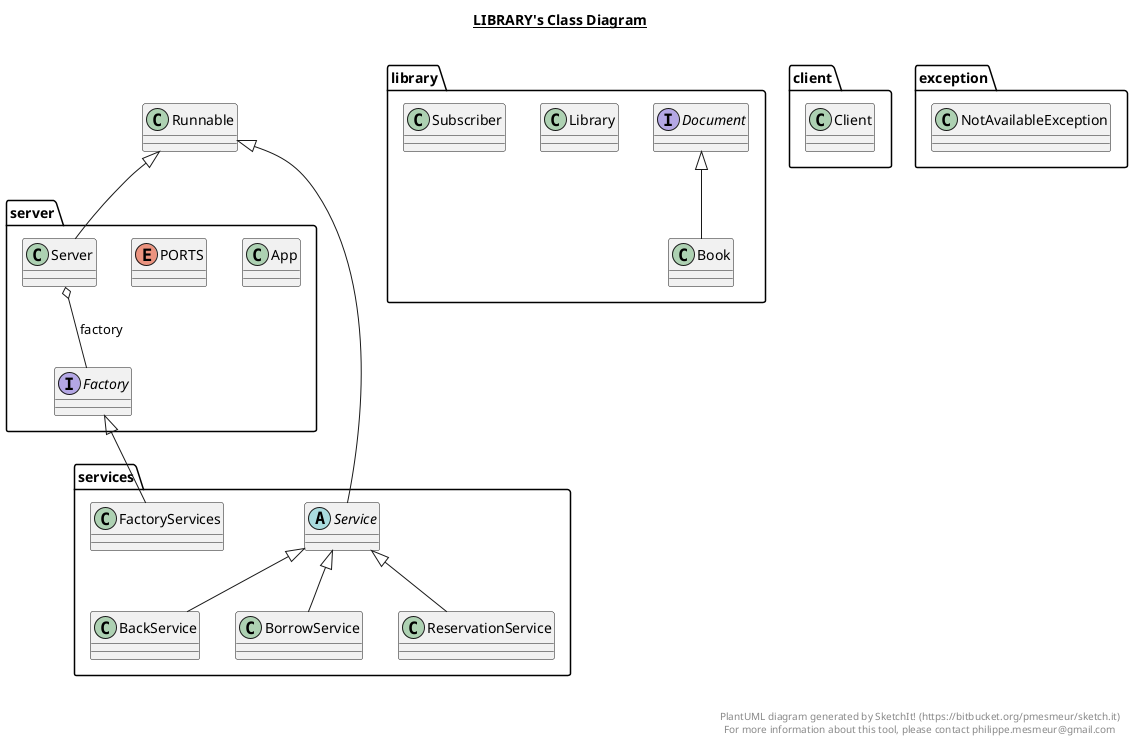 @startuml

title __LIBRARY's Class Diagram__\n

  package server {
    class App {
    }
  }
  

  package services {
    class BackService {
    }
  }
  

  package library {
    class Book {
    }
  }
  

  package services {
    class BorrowService {
    }
  }
  

  package client {
    class Client {
    }
  }
  

  package library {
    interface Document {
    }
  }
  

  package server {
    interface Factory {
    }
  }
  

  package services {
    class FactoryServices {
    }
  }
  

  package library {
    class Library {
    }
  }
  

  package exception {
    class NotAvailableException {
    }
  }
  

  package server {
    enum PORTS {
    }
  }
  

  package services {
    class ReservationService {
    }
  }
  

  package server {
    class Server {
    }
  }
  

  package services {
    abstract class Service {
    }
  }
  

  package library {
    class Subscriber {
    }
  }
  

  BackService -up-|> Service
  Book -up-|> Document
  BorrowService -up-|> Service
  FactoryServices -up-|> Factory
  ReservationService -up-|> Service
  Server -up-|> Runnable
  Server o-- Factory : factory
  Service -up-|> Runnable


right footer


PlantUML diagram generated by SketchIt! (https://bitbucket.org/pmesmeur/sketch.it)
For more information about this tool, please contact philippe.mesmeur@gmail.com
endfooter

@enduml
